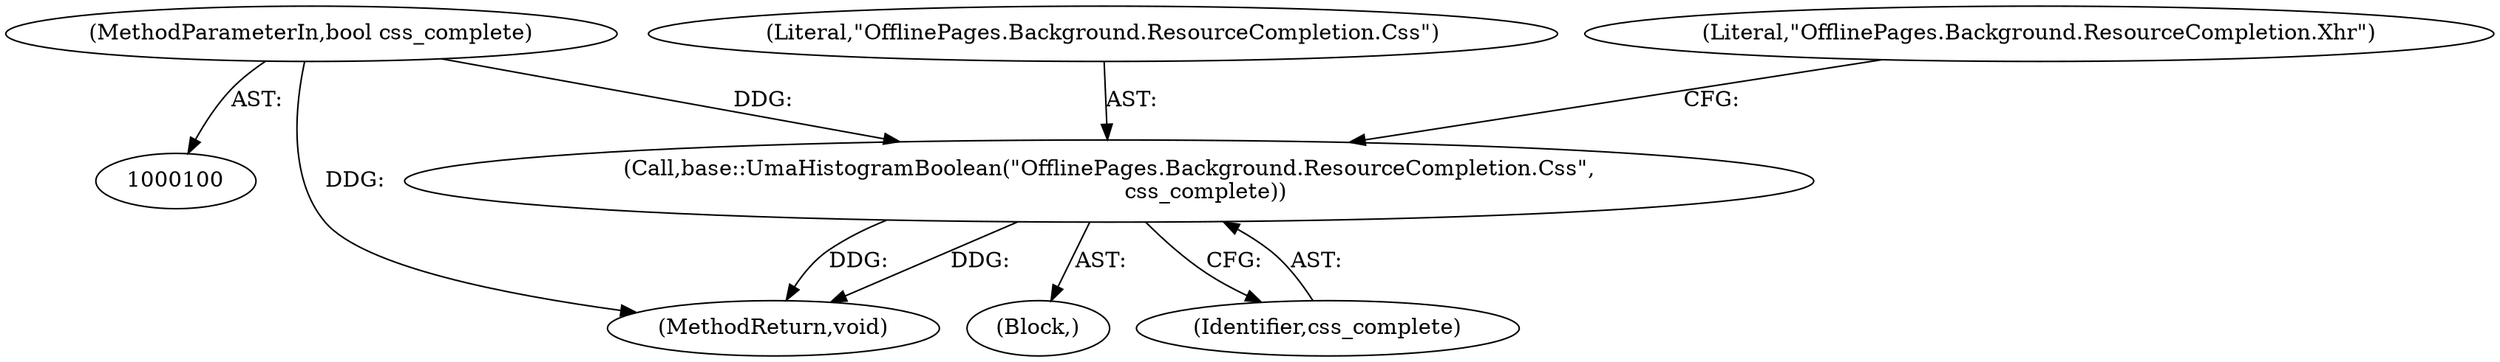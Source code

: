 digraph "1_Chrome_35eb28748d45b87695a69eceffaff73a0be476af_0@del" {
"1000102" [label="(MethodParameterIn,bool css_complete)"];
"1000108" [label="(Call,base::UmaHistogramBoolean(\"OfflinePages.Background.ResourceCompletion.Css\",\n                            css_complete))"];
"1000102" [label="(MethodParameterIn,bool css_complete)"];
"1000114" [label="(MethodReturn,void)"];
"1000108" [label="(Call,base::UmaHistogramBoolean(\"OfflinePages.Background.ResourceCompletion.Css\",\n                            css_complete))"];
"1000104" [label="(Block,)"];
"1000110" [label="(Identifier,css_complete)"];
"1000109" [label="(Literal,\"OfflinePages.Background.ResourceCompletion.Css\")"];
"1000112" [label="(Literal,\"OfflinePages.Background.ResourceCompletion.Xhr\")"];
"1000102" -> "1000100"  [label="AST: "];
"1000102" -> "1000114"  [label="DDG: "];
"1000102" -> "1000108"  [label="DDG: "];
"1000108" -> "1000104"  [label="AST: "];
"1000108" -> "1000110"  [label="CFG: "];
"1000109" -> "1000108"  [label="AST: "];
"1000110" -> "1000108"  [label="AST: "];
"1000112" -> "1000108"  [label="CFG: "];
"1000108" -> "1000114"  [label="DDG: "];
"1000108" -> "1000114"  [label="DDG: "];
}
